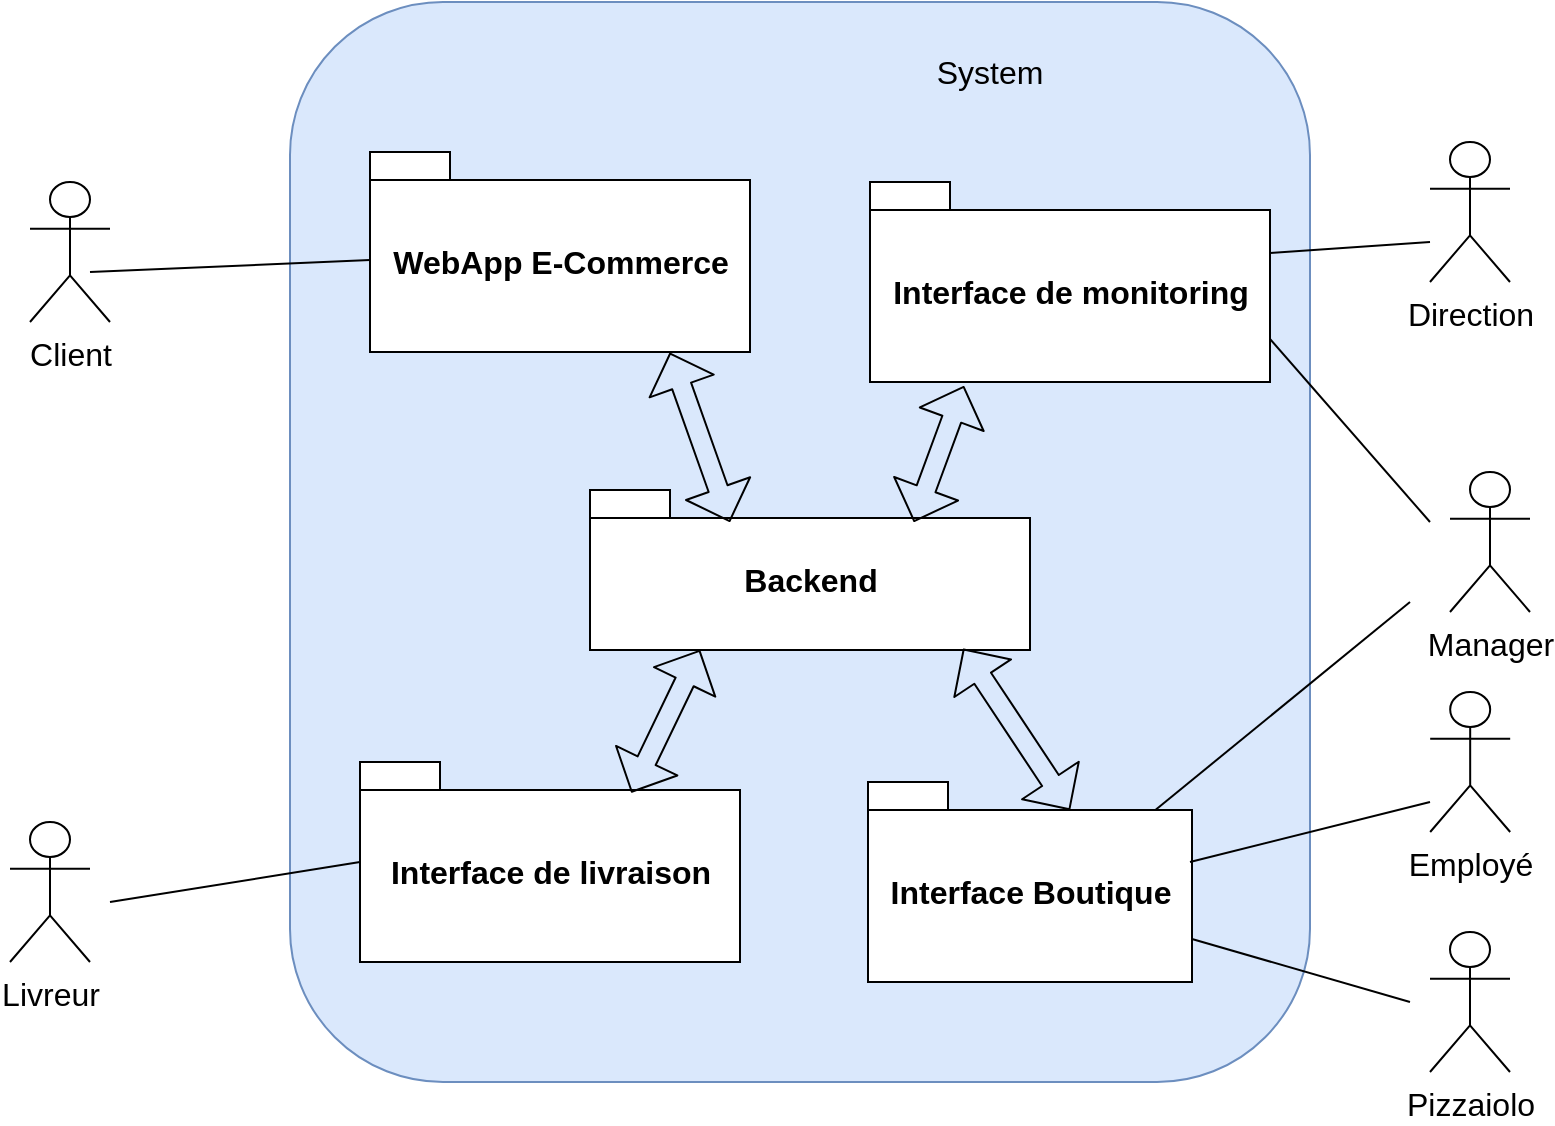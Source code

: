 <mxfile version="12.0.2" type="github" pages="5"><diagram id="RnfZivXaH4BhRtFcMvS2" name="Page-1"><mxGraphModel dx="1172" dy="598" grid="1" gridSize="10" guides="1" tooltips="1" connect="1" arrows="1" fold="1" page="1" pageScale="1" pageWidth="827" pageHeight="1169" math="0" shadow="0"><root><mxCell id="Arf75LdBkSCwyxHB5K4U-0"/><mxCell id="Arf75LdBkSCwyxHB5K4U-1" parent="Arf75LdBkSCwyxHB5K4U-0"/><mxCell id="hzfXn4pxwLlh3ByuDOcO-0" value="" style="rounded=1;whiteSpace=wrap;html=1;fontSize=14;align=center;fillColor=#dae8fc;strokeColor=#6c8ebf;direction=south;movable=0;resizable=0;rotatable=0;deletable=0;editable=0;connectable=0;fontStyle=0" parent="Arf75LdBkSCwyxHB5K4U-1" vertex="1"><mxGeometry x="170" y="260" width="510" height="540" as="geometry"/></mxCell><mxCell id="hzfXn4pxwLlh3ByuDOcO-1" value="WebApp E-Commerce" style="shape=folder;fontStyle=1;spacingTop=10;tabWidth=40;tabHeight=14;tabPosition=left;html=1;fontSize=16;align=center;" parent="Arf75LdBkSCwyxHB5K4U-1" vertex="1"><mxGeometry x="210" y="335" width="190" height="100" as="geometry"/></mxCell><mxCell id="N76Ln_JSzxriDpdFP_38-1" value="Interface Boutique" style="shape=folder;fontStyle=1;spacingTop=10;tabWidth=40;tabHeight=14;tabPosition=left;html=1;fontSize=16;align=center;" parent="Arf75LdBkSCwyxHB5K4U-1" vertex="1"><mxGeometry x="459" y="650" width="162" height="100" as="geometry"/></mxCell><mxCell id="N76Ln_JSzxriDpdFP_38-2" value="Client" style="shape=umlActor;verticalLabelPosition=bottom;labelBackgroundColor=#ffffff;verticalAlign=top;html=1;fontSize=16;align=center;" parent="Arf75LdBkSCwyxHB5K4U-1" vertex="1"><mxGeometry x="40" y="350" width="40" height="70" as="geometry"/></mxCell><mxCell id="N76Ln_JSzxriDpdFP_38-6" value="Pizzaiolo" style="shape=umlActor;verticalLabelPosition=bottom;labelBackgroundColor=#ffffff;verticalAlign=top;html=1;fontSize=16;align=center;" parent="Arf75LdBkSCwyxHB5K4U-1" vertex="1"><mxGeometry x="740" y="725" width="40" height="70" as="geometry"/></mxCell><mxCell id="N76Ln_JSzxriDpdFP_38-9" value="Manager" style="shape=umlActor;verticalLabelPosition=bottom;labelBackgroundColor=#ffffff;verticalAlign=top;html=1;fontSize=16;align=center;" parent="Arf75LdBkSCwyxHB5K4U-1" vertex="1"><mxGeometry x="750" y="495" width="40" height="70" as="geometry"/></mxCell><mxCell id="_3I_sJbPEHM6R3zzGNif-1" value="Employé" style="shape=umlActor;verticalLabelPosition=bottom;labelBackgroundColor=#ffffff;verticalAlign=top;html=1;fontSize=16;align=center;" parent="Arf75LdBkSCwyxHB5K4U-1" vertex="1"><mxGeometry x="740.088" y="605" width="40" height="70" as="geometry"/></mxCell><mxCell id="_3I_sJbPEHM6R3zzGNif-4" value="" style="endArrow=none;html=1;fontSize=16;exitX=0.887;exitY=0.14;exitDx=0;exitDy=0;exitPerimeter=0;" parent="Arf75LdBkSCwyxHB5K4U-1" source="N76Ln_JSzxriDpdFP_38-1" edge="1"><mxGeometry width="50" height="50" relative="1" as="geometry"><mxPoint x="590" y="630" as="sourcePoint"/><mxPoint x="730" y="560" as="targetPoint"/></mxGeometry></mxCell><mxCell id="_3I_sJbPEHM6R3zzGNif-6" value="" style="endArrow=none;html=1;fontSize=16;" parent="Arf75LdBkSCwyxHB5K4U-1" edge="1"><mxGeometry width="50" height="50" relative="1" as="geometry"><mxPoint x="80" y="710" as="sourcePoint"/><mxPoint x="205" y="690" as="targetPoint"/></mxGeometry></mxCell><mxCell id="_3I_sJbPEHM6R3zzGNif-7" value="" style="endArrow=none;html=1;fontSize=16;" parent="Arf75LdBkSCwyxHB5K4U-1" target="hzfXn4pxwLlh3ByuDOcO-1" edge="1"><mxGeometry width="50" height="50" relative="1" as="geometry"><mxPoint x="70" y="395" as="sourcePoint"/><mxPoint x="230" y="415" as="targetPoint"/></mxGeometry></mxCell><mxCell id="_3I_sJbPEHM6R3zzGNif-8" value="System" style="text;html=1;strokeColor=none;fillColor=none;align=center;verticalAlign=middle;whiteSpace=wrap;rounded=0;fontSize=16;" parent="Arf75LdBkSCwyxHB5K4U-1" vertex="1"><mxGeometry x="500" y="284.706" width="40" height="20" as="geometry"/></mxCell><mxCell id="xKOTKGOpiuRnV1Tdx6P--0" value="Backend" style="shape=folder;fontStyle=1;spacingTop=10;tabWidth=40;tabHeight=14;tabPosition=left;html=1;fontSize=16;align=center;" parent="Arf75LdBkSCwyxHB5K4U-1" vertex="1"><mxGeometry x="320" y="504" width="220" height="80" as="geometry"/></mxCell><mxCell id="xKOTKGOpiuRnV1Tdx6P--1" value="Interface de livraison" style="shape=folder;fontStyle=1;spacingTop=10;tabWidth=40;tabHeight=14;tabPosition=left;html=1;fontSize=16;align=center;" parent="Arf75LdBkSCwyxHB5K4U-1" vertex="1"><mxGeometry x="205" y="640" width="190" height="100" as="geometry"/></mxCell><mxCell id="xKOTKGOpiuRnV1Tdx6P--2" value="Interface de monitoring" style="shape=folder;fontStyle=1;spacingTop=10;tabWidth=40;tabHeight=14;tabPosition=left;html=1;fontSize=16;align=center;" parent="Arf75LdBkSCwyxHB5K4U-1" vertex="1"><mxGeometry x="460" y="350" width="200" height="100" as="geometry"/></mxCell><mxCell id="xKOTKGOpiuRnV1Tdx6P--3" value="Livreur" style="shape=umlActor;verticalLabelPosition=bottom;labelBackgroundColor=#ffffff;verticalAlign=top;html=1;fontSize=16;align=center;" parent="Arf75LdBkSCwyxHB5K4U-1" vertex="1"><mxGeometry x="30" y="670" width="40" height="70" as="geometry"/></mxCell><mxCell id="xKOTKGOpiuRnV1Tdx6P--4" value="" style="endArrow=none;html=1;" parent="Arf75LdBkSCwyxHB5K4U-1" edge="1"><mxGeometry width="50" height="50" relative="1" as="geometry"><mxPoint x="620" y="690" as="sourcePoint"/><mxPoint x="740" y="660" as="targetPoint"/></mxGeometry></mxCell><mxCell id="xKOTKGOpiuRnV1Tdx6P--5" value="" style="endArrow=none;html=1;exitX=0;exitY=0;exitDx=162;exitDy=78.5;exitPerimeter=0;" parent="Arf75LdBkSCwyxHB5K4U-1" source="N76Ln_JSzxriDpdFP_38-1" edge="1"><mxGeometry width="50" height="50" relative="1" as="geometry"><mxPoint x="670" y="790" as="sourcePoint"/><mxPoint x="730" y="760" as="targetPoint"/></mxGeometry></mxCell><mxCell id="xKOTKGOpiuRnV1Tdx6P--6" value="" style="endArrow=none;html=1;exitX=0;exitY=0;exitDx=200;exitDy=78.5;exitPerimeter=0;" parent="Arf75LdBkSCwyxHB5K4U-1" source="xKOTKGOpiuRnV1Tdx6P--2" edge="1"><mxGeometry width="50" height="50" relative="1" as="geometry"><mxPoint x="670" y="450" as="sourcePoint"/><mxPoint x="740" y="520" as="targetPoint"/></mxGeometry></mxCell><mxCell id="xKOTKGOpiuRnV1Tdx6P--7" value="Direction" style="shape=umlActor;verticalLabelPosition=bottom;labelBackgroundColor=#ffffff;verticalAlign=top;html=1;fontSize=16;align=center;" parent="Arf75LdBkSCwyxHB5K4U-1" vertex="1"><mxGeometry x="740" y="330" width="40" height="70" as="geometry"/></mxCell><mxCell id="xKOTKGOpiuRnV1Tdx6P--8" value="" style="endArrow=none;html=1;exitX=0;exitY=0;exitDx=200;exitDy=35.5;exitPerimeter=0;" parent="Arf75LdBkSCwyxHB5K4U-1" source="xKOTKGOpiuRnV1Tdx6P--2" edge="1"><mxGeometry width="50" height="50" relative="1" as="geometry"><mxPoint x="650" y="355" as="sourcePoint"/><mxPoint x="740" y="380" as="targetPoint"/><Array as="points"/></mxGeometry></mxCell><mxCell id="xKOTKGOpiuRnV1Tdx6P--11" value="" style="shape=flexArrow;endArrow=classic;startArrow=classic;html=1;endWidth=23;endSize=5.4;startWidth=23;startSize=5.4;exitX=0.714;exitY=0.153;exitDx=0;exitDy=0;exitPerimeter=0;entryX=0.25;entryY=1;entryDx=0;entryDy=0;entryPerimeter=0;" parent="Arf75LdBkSCwyxHB5K4U-1" source="xKOTKGOpiuRnV1Tdx6P--1" target="xKOTKGOpiuRnV1Tdx6P--0" edge="1"><mxGeometry width="50" height="50" relative="1" as="geometry"><mxPoint x="290" y="650" as="sourcePoint"/><mxPoint x="340" y="590" as="targetPoint"/></mxGeometry></mxCell><mxCell id="xKOTKGOpiuRnV1Tdx6P--13" value="" style="shape=flexArrow;endArrow=classic;startArrow=classic;html=1;endWidth=23;endSize=5.4;startWidth=23;startSize=5.4;entryX=0.789;entryY=1.003;entryDx=0;entryDy=0;entryPerimeter=0;exitX=0.318;exitY=0.2;exitDx=0;exitDy=0;exitPerimeter=0;" parent="Arf75LdBkSCwyxHB5K4U-1" source="xKOTKGOpiuRnV1Tdx6P--0" target="hzfXn4pxwLlh3ByuDOcO-1" edge="1"><mxGeometry width="50" height="50" relative="1" as="geometry"><mxPoint x="410" y="510" as="sourcePoint"/><mxPoint x="340" y="434.5" as="targetPoint"/></mxGeometry></mxCell><mxCell id="xKOTKGOpiuRnV1Tdx6P--14" value="" style="shape=flexArrow;endArrow=classic;startArrow=classic;html=1;endWidth=23;endSize=5.4;startWidth=23;startSize=5.4;exitX=0.736;exitY=0.2;exitDx=0;exitDy=0;exitPerimeter=0;" parent="Arf75LdBkSCwyxHB5K4U-1" source="xKOTKGOpiuRnV1Tdx6P--0" edge="1"><mxGeometry width="50" height="50" relative="1" as="geometry"><mxPoint x="470" y="517.5" as="sourcePoint"/><mxPoint x="507" y="452" as="targetPoint"/></mxGeometry></mxCell><mxCell id="xKOTKGOpiuRnV1Tdx6P--15" value="" style="shape=flexArrow;endArrow=classic;startArrow=classic;html=1;endWidth=23;endSize=5.4;startWidth=23;startSize=5.4;exitX=0;exitY=0;exitDx=101;exitDy=14;exitPerimeter=0;entryX=0.848;entryY=0.992;entryDx=0;entryDy=0;entryPerimeter=0;" parent="Arf75LdBkSCwyxHB5K4U-1" source="N76Ln_JSzxriDpdFP_38-1" target="xKOTKGOpiuRnV1Tdx6P--0" edge="1"><mxGeometry width="50" height="50" relative="1" as="geometry"><mxPoint x="530.16" y="655.3" as="sourcePoint"/><mxPoint x="510" y="590" as="targetPoint"/></mxGeometry></mxCell></root></mxGraphModel></diagram><diagram id="MNXzi04fr1sy_u2QWTiJ" name="Page-2"><mxGraphModel dx="996" dy="508" grid="1" gridSize="10" guides="1" tooltips="1" connect="1" arrows="1" fold="1" page="1" pageScale="1" pageWidth="1169" pageHeight="827" math="0" shadow="0"><root><mxCell id="0"/><mxCell id="1" parent="0"/><mxCell id="WP350R45o4TcloDQfKBS-45" value="" style="rounded=1;whiteSpace=wrap;html=1;fontSize=14;align=center;fillColor=#dae8fc;strokeColor=#6c8ebf;direction=south;movable=0;resizable=0;rotatable=0;deletable=0;editable=0;connectable=0;fontStyle=2" parent="1" vertex="1"><mxGeometry x="620" y="300" width="430" height="490" as="geometry"/></mxCell><mxCell id="WP350R45o4TcloDQfKBS-10" value="" style="rounded=1;whiteSpace=wrap;html=1;fontSize=14;align=center;fillColor=#dae8fc;strokeColor=#6c8ebf;direction=south;movable=1;resizable=1;rotatable=1;deletable=1;editable=1;connectable=1;fontStyle=0" parent="1" vertex="1"><mxGeometry x="90" y="290" width="440" height="495" as="geometry"/></mxCell><mxCell id="WP350R45o4TcloDQfKBS-31" value="" style="rounded=0;whiteSpace=wrap;html=1;fontSize=14;align=center;" parent="1" vertex="1"><mxGeometry x="185" y="265" width="230" height="30" as="geometry"/></mxCell><mxCell id="WP350R45o4TcloDQfKBS-8" value="" style="group" parent="1" vertex="1" connectable="0"><mxGeometry x="30" y="50" width="390" height="100" as="geometry"/></mxCell><mxCell id="WP350R45o4TcloDQfKBS-7" value="" style="rounded=1;whiteSpace=wrap;html=1;fontSize=14;align=center;" parent="WP350R45o4TcloDQfKBS-8" vertex="1"><mxGeometry width="380" height="100" as="geometry"/></mxCell><mxCell id="WP350R45o4TcloDQfKBS-1" value="&lt;p style=&quot;font-size: 14px;&quot;&gt;Applicatifs&lt;/p&gt;" style="text;html=1;resizable=0;points=[];autosize=1;align=center;verticalAlign=middle;spacingTop=-4;fontStyle=1;fontSize=14;" parent="WP350R45o4TcloDQfKBS-8" vertex="1"><mxGeometry x="20" width="70" height="40" as="geometry"/></mxCell><mxCell id="WP350R45o4TcloDQfKBS-3" value="Site de e-commerce (commande en ligne)" style="text;html=1;resizable=0;points=[];autosize=1;align=left;verticalAlign=top;spacingTop=-4;" parent="WP350R45o4TcloDQfKBS-8" vertex="1"><mxGeometry x="10" y="40" width="240" height="20" as="geometry"/></mxCell><mxCell id="WP350R45o4TcloDQfKBS-5" value="Application interne : Suivi commande; Gestion des stocks; Recettes,&amp;nbsp;&lt;br&gt;prise de commande par téléphone" style="text;html=1;resizable=0;points=[];autosize=1;align=left;verticalAlign=top;spacingTop=-4;" parent="WP350R45o4TcloDQfKBS-8" vertex="1"><mxGeometry x="10" y="60" width="380" height="30" as="geometry"/></mxCell><mxCell id="WP350R45o4TcloDQfKBS-12" value="&lt;b&gt;&lt;i&gt;Web App e-commerce&lt;/i&gt;&lt;/b&gt;" style="text;html=1;strokeColor=none;fillColor=none;align=center;verticalAlign=middle;whiteSpace=wrap;rounded=0;fontSize=16;" parent="1" vertex="1"><mxGeometry x="205" y="270" width="190" height="20" as="geometry"/></mxCell><mxCell id="WP350R45o4TcloDQfKBS-26" value="Client" style="shape=umlActor;verticalLabelPosition=bottom;labelBackgroundColor=#ffffff;verticalAlign=top;html=1;outlineConnect=0;fontSize=14;align=center;" parent="1" vertex="1"><mxGeometry x="25" y="300" width="50" height="80" as="geometry"/></mxCell><mxCell id="WP350R45o4TcloDQfKBS-27" value="commander une pizza" style="ellipse;whiteSpace=wrap;html=1;fontSize=14;align=center;" parent="1" vertex="1"><mxGeometry x="180" y="425" width="180" height="50" as="geometry"/></mxCell><mxCell id="WP350R45o4TcloDQfKBS-28" value="Lire la carte" style="ellipse;whiteSpace=wrap;html=1;fontSize=14;align=center;" parent="1" vertex="1"><mxGeometry x="300" y="305" width="180" height="35" as="geometry"/></mxCell><mxCell id="WP350R45o4TcloDQfKBS-29" value="Payer sa commande" style="ellipse;whiteSpace=wrap;html=1;fontSize=14;align=center;" parent="1" vertex="1"><mxGeometry x="135" y="670" width="180" height="50" as="geometry"/></mxCell><mxCell id="WP350R45o4TcloDQfKBS-30" value="s'identifier / s'inscire" style="ellipse;whiteSpace=wrap;html=1;fontSize=14;align=center;" parent="1" vertex="1"><mxGeometry x="255" y="360" width="160" height="40" as="geometry"/></mxCell><mxCell id="WP350R45o4TcloDQfKBS-32" value="Pizzaiolo" style="shape=umlActor;verticalLabelPosition=bottom;labelBackgroundColor=#ffffff;verticalAlign=top;html=1;outlineConnect=0;fontSize=14;align=center;" parent="1" vertex="1"><mxGeometry x="540" y="300" width="50" height="80" as="geometry"/></mxCell><mxCell id="WP350R45o4TcloDQfKBS-37" value="Lire les commandes" style="ellipse;whiteSpace=wrap;html=1;fontSize=16;align=center;" parent="1" vertex="1"><mxGeometry x="300" y="495" width="170" height="40" as="geometry"/></mxCell><mxCell id="WP350R45o4TcloDQfKBS-38" value="" style="endArrow=classic;html=1;fontSize=16;entryX=0.714;entryY=0.025;entryDx=0;entryDy=0;entryPerimeter=0;" parent="1" target="WP350R45o4TcloDQfKBS-37" edge="1"><mxGeometry width="50" height="50" relative="1" as="geometry"><mxPoint x="550" y="400" as="sourcePoint"/><mxPoint x="630" y="448" as="targetPoint"/><Array as="points"/></mxGeometry></mxCell><mxCell id="WP350R45o4TcloDQfKBS-39" value="" style="endArrow=classic;html=1;fontSize=16;" parent="1" edge="1"><mxGeometry width="50" height="50" relative="1" as="geometry"><mxPoint x="80" y="350" as="sourcePoint"/><mxPoint x="300" y="320" as="targetPoint"/><Array as="points"/></mxGeometry></mxCell><mxCell id="WP350R45o4TcloDQfKBS-40" value="" style="endArrow=classic;html=1;fontSize=16;entryX=0;entryY=0.5;entryDx=0;entryDy=0;" parent="1" target="WP350R45o4TcloDQfKBS-30" edge="1"><mxGeometry width="50" height="50" relative="1" as="geometry"><mxPoint x="80" y="360" as="sourcePoint"/><mxPoint x="260" y="360" as="targetPoint"/><Array as="points"/></mxGeometry></mxCell><mxCell id="WP350R45o4TcloDQfKBS-41" value="" style="endArrow=classic;html=1;fontSize=16;entryX=0.098;entryY=0.144;entryDx=0;entryDy=0;entryPerimeter=0;" parent="1" target="WP350R45o4TcloDQfKBS-27" edge="1"><mxGeometry width="50" height="50" relative="1" as="geometry"><mxPoint x="90" y="370" as="sourcePoint"/><mxPoint x="240" y="450" as="targetPoint"/><Array as="points"/></mxGeometry></mxCell><mxCell id="WP350R45o4TcloDQfKBS-42" value="" style="endArrow=classic;html=1;fontSize=16;" parent="1" target="WP350R45o4TcloDQfKBS-29" edge="1"><mxGeometry width="50" height="50" relative="1" as="geometry"><mxPoint x="70" y="390" as="sourcePoint"/><mxPoint x="230" y="560" as="targetPoint"/><Array as="points"/></mxGeometry></mxCell><mxCell id="WP350R45o4TcloDQfKBS-43" value="Modifier/Annuler commande" style="ellipse;whiteSpace=wrap;html=1;fontSize=14;align=center;" parent="1" vertex="1"><mxGeometry x="180" y="550" width="200" height="45" as="geometry"/></mxCell><mxCell id="WP350R45o4TcloDQfKBS-44" value="" style="endArrow=classic;html=1;fontSize=16;" parent="1" target="WP350R45o4TcloDQfKBS-43" edge="1"><mxGeometry width="50" height="50" relative="1" as="geometry"><mxPoint x="80" y="380" as="sourcePoint"/><mxPoint x="239.978" y="670.243" as="targetPoint"/><Array as="points"/></mxGeometry></mxCell><mxCell id="WP350R45o4TcloDQfKBS-48" value="" style="rounded=0;whiteSpace=wrap;html=1;fontSize=14;align=center;" parent="1" vertex="1"><mxGeometry x="715" y="270" width="230" height="30" as="geometry"/></mxCell><mxCell id="WP350R45o4TcloDQfKBS-49" value="&lt;b&gt;&lt;i&gt;Interface Boutique&lt;/i&gt;&lt;/b&gt;" style="text;html=1;strokeColor=none;fillColor=none;align=center;verticalAlign=middle;whiteSpace=wrap;rounded=0;fontSize=16;" parent="1" vertex="1"><mxGeometry x="731.238" y="275" width="190" height="20" as="geometry"/></mxCell><mxCell id="WP350R45o4TcloDQfKBS-50" value="Manager" style="shape=umlActor;verticalLabelPosition=bottom;labelBackgroundColor=#ffffff;verticalAlign=top;html=1;outlineConnect=0;fontSize=16;align=center;" parent="1" vertex="1"><mxGeometry x="550" y="476" width="50" height="83" as="geometry"/></mxCell><mxCell id="WP350R45o4TcloDQfKBS-53" value="Lire les Recettes" style="ellipse;whiteSpace=wrap;html=1;fontSize=14;align=center;" parent="1" vertex="1"><mxGeometry x="700" y="316" width="180" height="38" as="geometry"/></mxCell><mxCell id="WP350R45o4TcloDQfKBS-54" value="Consulter les stocks" style="ellipse;whiteSpace=wrap;html=1;fontSize=16;align=center;" parent="1" vertex="1"><mxGeometry x="660" y="740" width="180" height="35" as="geometry"/></mxCell><mxCell id="WP350R45o4TcloDQfKBS-55" value="" style="endArrow=classic;html=1;fontSize=16;" parent="1" edge="1"><mxGeometry width="50" height="50" relative="1" as="geometry"><mxPoint x="590" y="359" as="sourcePoint"/><mxPoint x="710" y="345" as="targetPoint"/><Array as="points"/></mxGeometry></mxCell><mxCell id="WP350R45o4TcloDQfKBS-56" value="&lt;font style=&quot;font-size: 14px&quot;&gt;Mettre à jour statut commande&lt;/font&gt;" style="ellipse;whiteSpace=wrap;html=1;fontSize=16;align=center;" parent="1" vertex="1"><mxGeometry x="706" y="400" width="220" height="40" as="geometry"/></mxCell><mxCell id="WP350R45o4TcloDQfKBS-57" value="" style="endArrow=classic;html=1;fontSize=16;" parent="1" edge="1"><mxGeometry width="50" height="50" relative="1" as="geometry"><mxPoint x="600" y="380" as="sourcePoint"/><mxPoint x="720" y="430" as="targetPoint"/></mxGeometry></mxCell><mxCell id="WP350R45o4TcloDQfKBS-59" value="" style="endArrow=classic;html=1;fontSize=16;" parent="1" target="WP350R45o4TcloDQfKBS-54" edge="1"><mxGeometry width="50" height="50" relative="1" as="geometry"><mxPoint x="590" y="590" as="sourcePoint"/><mxPoint x="740" y="600" as="targetPoint"/></mxGeometry></mxCell><mxCell id="WP350R45o4TcloDQfKBS-60" value="Consulter l'historique des commandes" style="ellipse;whiteSpace=wrap;html=1;fontSize=16;align=center;" parent="1" vertex="1"><mxGeometry x="706" y="542.5" width="240" height="60" as="geometry"/></mxCell><mxCell id="WP350R45o4TcloDQfKBS-61" value="Employé" style="shape=umlActor;verticalLabelPosition=bottom;labelBackgroundColor=#ffffff;verticalAlign=top;html=1;outlineConnect=0;fontSize=16;align=center;" parent="1" vertex="1"><mxGeometry x="1080" y="611" width="40" height="66" as="geometry"/></mxCell><mxCell id="WP350R45o4TcloDQfKBS-64" value="" style="endArrow=classic;html=1;fontSize=16;" parent="1" edge="1"><mxGeometry width="50" height="50" relative="1" as="geometry"><mxPoint x="600" y="490" as="sourcePoint"/><mxPoint x="710" y="560" as="targetPoint"/></mxGeometry></mxCell><mxCell id="WP350R45o4TcloDQfKBS-65" value="Enregistrer commande locale" style="ellipse;whiteSpace=wrap;html=1;fontSize=16;align=center;" parent="1" vertex="1"><mxGeometry x="822" y="453" width="208" height="67" as="geometry"/></mxCell><mxCell id="WP350R45o4TcloDQfKBS-67" value="" style="endArrow=classic;html=1;fontSize=16;entryX=1;entryY=1;entryDx=0;entryDy=0;" parent="1" target="WP350R45o4TcloDQfKBS-65" edge="1"><mxGeometry width="50" height="50" relative="1" as="geometry"><mxPoint x="1070" y="640" as="sourcePoint"/><mxPoint x="1030" y="560" as="targetPoint"/></mxGeometry></mxCell><mxCell id="IswcSaj1MvI52YdDS3wO-2" value="Ajout/Suppression de pizzas au menu" style="ellipse;whiteSpace=wrap;html=1;fontSize=16;align=center;" parent="1" vertex="1"><mxGeometry x="726" y="637.5" width="228" height="67" as="geometry"/></mxCell><mxCell id="8kkCwrRcvmq9vK6ddV55-1" value="" style="endArrow=classic;html=1;fontSize=16;entryX=0.032;entryY=0.233;entryDx=0;entryDy=0;entryPerimeter=0;" parent="1" target="IswcSaj1MvI52YdDS3wO-2" edge="1"><mxGeometry width="50" height="50" relative="1" as="geometry"><mxPoint x="600" y="530" as="sourcePoint"/><mxPoint x="720" y="570" as="targetPoint"/></mxGeometry></mxCell><mxCell id="viRjNy0WODVmukTZg38G-1" value="" style="rounded=1;whiteSpace=wrap;html=1;fontSize=14;align=center;fillColor=#dae8fc;strokeColor=#6c8ebf;direction=south;movable=0;resizable=0;rotatable=0;deletable=0;editable=0;connectable=0;fontStyle=0" parent="1" vertex="1"><mxGeometry x="432.5" y="50" width="285" height="220" as="geometry"/></mxCell><mxCell id="viRjNy0WODVmukTZg38G-3" value="" style="rounded=0;whiteSpace=wrap;html=1;fontSize=14;align=center;" parent="1" vertex="1"><mxGeometry x="460" y="20" width="230" height="30" as="geometry"/></mxCell><mxCell id="viRjNy0WODVmukTZg38G-4" value="&lt;b&gt;&lt;i&gt;Interface Livraison&lt;/i&gt;&lt;/b&gt;" style="text;html=1;strokeColor=none;fillColor=none;align=center;verticalAlign=middle;whiteSpace=wrap;rounded=0;fontSize=16;" parent="1" vertex="1"><mxGeometry x="472.738" y="25" width="190" height="20" as="geometry"/></mxCell><mxCell id="viRjNy0WODVmukTZg38G-5" value="Livreur" style="shape=umlActor;verticalLabelPosition=bottom;labelBackgroundColor=#ffffff;verticalAlign=top;html=1;outlineConnect=0;fontSize=16;align=center;" parent="1" vertex="1"><mxGeometry x="1100" y="140" width="40" height="66" as="geometry"/></mxCell><mxCell id="viRjNy0WODVmukTZg38G-12" value="" style="endArrow=none;html=1;" parent="1" edge="1"><mxGeometry width="50" height="50" relative="1" as="geometry"><mxPoint x="910" y="400" as="sourcePoint"/><mxPoint x="1080" y="200" as="targetPoint"/></mxGeometry></mxCell><mxCell id="viRjNy0WODVmukTZg38G-13" value="&lt;font style=&quot;font-size: 14px&quot;&gt;Livrer une commande&lt;/font&gt;" style="ellipse;whiteSpace=wrap;html=1;" parent="1" vertex="1"><mxGeometry x="475" y="80" width="165" height="50" as="geometry"/></mxCell><mxCell id="viRjNy0WODVmukTZg38G-14" value="" style="endArrow=none;html=1;" parent="1" edge="1"><mxGeometry width="50" height="50" relative="1" as="geometry"><mxPoint x="660" y="110" as="sourcePoint"/><mxPoint x="1080" y="180" as="targetPoint"/></mxGeometry></mxCell></root></mxGraphModel></diagram><diagram id="OjRM8z9cJ1ZAFw9N_QNG" name="detail Webapp"><mxGraphModel dx="1660" dy="847" grid="1" gridSize="10" guides="1" tooltips="1" connect="1" arrows="1" fold="1" page="1" pageScale="1" pageWidth="827" pageHeight="1169" math="0" shadow="0"><root><mxCell id="lMogSQis_lPnUItZ0-x9-0"/><mxCell id="lMogSQis_lPnUItZ0-x9-1" parent="lMogSQis_lPnUItZ0-x9-0"/><mxCell id="QHZi4LVmBb6nzwBVAOWB-7" value="" style="rounded=1;whiteSpace=wrap;html=1;fontSize=14;align=center;fillColor=#dae8fc;strokeColor=#6c8ebf;direction=south;movable=0;resizable=0;rotatable=0;deletable=0;editable=0;connectable=0;fontStyle=2" parent="lMogSQis_lPnUItZ0-x9-1" vertex="1"><mxGeometry x="220" y="12.5" width="520" height="760" as="geometry"/></mxCell><mxCell id="QHZi4LVmBb6nzwBVAOWB-0" value="Payer sa commande" style="ellipse;whiteSpace=wrap;html=1;fontSize=14;align=center;" parent="lMogSQis_lPnUItZ0-x9-1" vertex="1"><mxGeometry x="369.833" y="90" width="180" height="50" as="geometry"/></mxCell><mxCell id="QHZi4LVmBb6nzwBVAOWB-1" value="Modifier Commande" style="ellipse;whiteSpace=wrap;html=1;fontSize=14;align=center;" parent="lMogSQis_lPnUItZ0-x9-1" vertex="1"><mxGeometry x="295" y="550" width="180" height="40" as="geometry"/></mxCell><mxCell id="QHZi4LVmBb6nzwBVAOWB-2" value="Constitituer un panier" style="ellipse;whiteSpace=wrap;html=1;fontSize=16;align=center;" parent="lMogSQis_lPnUItZ0-x9-1" vertex="1"><mxGeometry x="550" y="205" width="170" height="40" as="geometry"/></mxCell><mxCell id="QHZi4LVmBb6nzwBVAOWB-3" value="Enregistrer Commande" style="ellipse;whiteSpace=wrap;html=1;fontSize=14;align=center;" parent="lMogSQis_lPnUItZ0-x9-1" vertex="1"><mxGeometry x="260" y="195" width="180" height="50" as="geometry"/></mxCell><mxCell id="QHZi4LVmBb6nzwBVAOWB-4" value="S'authentifier" style="ellipse;whiteSpace=wrap;html=1;fontSize=14;align=center;" parent="lMogSQis_lPnUItZ0-x9-1" vertex="1"><mxGeometry x="310" y="417.5" width="160" height="40" as="geometry"/></mxCell><mxCell id="QHZi4LVmBb6nzwBVAOWB-5" value="Lire la carte" style="ellipse;whiteSpace=wrap;html=1;fontSize=14;align=center;" parent="lMogSQis_lPnUItZ0-x9-1" vertex="1"><mxGeometry x="310" y="330" width="180" height="35" as="geometry"/></mxCell><mxCell id="QHZi4LVmBb6nzwBVAOWB-6" value="&lt;b&gt;&lt;i&gt;Interface Client&lt;/i&gt;&lt;/b&gt;" style="text;html=1;strokeColor=none;fillColor=none;align=center;verticalAlign=middle;whiteSpace=wrap;rounded=0;fontSize=16;" parent="lMogSQis_lPnUItZ0-x9-1" vertex="1"><mxGeometry x="405" y="30" width="190" height="20" as="geometry"/></mxCell><mxCell id="2Q_Dox02deGlabNsgdzl-0" value="Client" style="shape=umlActor;verticalLabelPosition=bottom;labelBackgroundColor=#ffffff;verticalAlign=top;html=1;outlineConnect=0;fontSize=14;align=center;" parent="lMogSQis_lPnUItZ0-x9-1" vertex="1"><mxGeometry x="40" y="370" width="90" height="120" as="geometry"/></mxCell><mxCell id="2Q_Dox02deGlabNsgdzl-1" value="S'inscrire" style="ellipse;whiteSpace=wrap;html=1;fontSize=14;align=center;" parent="lMogSQis_lPnUItZ0-x9-1" vertex="1"><mxGeometry x="520" y="470" width="160" height="40" as="geometry"/></mxCell><mxCell id="2Q_Dox02deGlabNsgdzl-2" value="Supprimer commande" style="ellipse;whiteSpace=wrap;html=1;fontSize=14;align=center;" parent="lMogSQis_lPnUItZ0-x9-1" vertex="1"><mxGeometry x="350" y="645" width="180" height="40" as="geometry"/></mxCell><mxCell id="2Q_Dox02deGlabNsgdzl-3" value="" style="endArrow=none;html=1;fontSize=16;fontColor=#35FF0D;" parent="lMogSQis_lPnUItZ0-x9-1" edge="1"><mxGeometry width="50" height="50" relative="1" as="geometry"><mxPoint x="130" y="410" as="sourcePoint"/><mxPoint x="310" y="360" as="targetPoint"/></mxGeometry></mxCell><mxCell id="2Q_Dox02deGlabNsgdzl-6" value="" style="endArrow=none;html=1;fontSize=16;fontColor=#35FF0D;" parent="lMogSQis_lPnUItZ0-x9-1" edge="1"><mxGeometry width="50" height="50" relative="1" as="geometry"><mxPoint x="140" y="450" as="sourcePoint"/><mxPoint x="300" y="440" as="targetPoint"/></mxGeometry></mxCell><mxCell id="2Q_Dox02deGlabNsgdzl-8" value="" style="endArrow=none;html=1;fontSize=16;fontColor=#35FF0D;" parent="lMogSQis_lPnUItZ0-x9-1" edge="1"><mxGeometry width="50" height="50" relative="1" as="geometry"><mxPoint x="150" y="470" as="sourcePoint"/><mxPoint x="510" y="490" as="targetPoint"/></mxGeometry></mxCell><mxCell id="2Q_Dox02deGlabNsgdzl-9" value="&lt;font color=&quot;#000000&quot; style=&quot;font-size: 14px&quot;&gt;&amp;lt;&amp;lt;Include&amp;gt;&amp;gt;&lt;/font&gt;" style="endArrow=open;endSize=12;dashed=1;html=1;fontSize=14;fontColor=#35FF0D;" parent="lMogSQis_lPnUItZ0-x9-1" edge="1"><mxGeometry x="-0.082" y="4" width="160" relative="1" as="geometry"><mxPoint x="425" y="640" as="sourcePoint"/><mxPoint x="365" y="590" as="targetPoint"/><mxPoint as="offset"/></mxGeometry></mxCell><mxCell id="2Q_Dox02deGlabNsgdzl-13" value="&lt;font color=&quot;#000000&quot; style=&quot;font-size: 14px&quot;&gt;&amp;lt;&amp;lt;Extends&amp;gt;&amp;gt;&lt;/font&gt;" style="endArrow=open;endSize=12;dashed=1;html=1;fontSize=14;fontColor=#35FF0D;entryX=1;entryY=0.5;entryDx=0;entryDy=0;" parent="lMogSQis_lPnUItZ0-x9-1" source="2Q_Dox02deGlabNsgdzl-1" target="QHZi4LVmBb6nzwBVAOWB-4" edge="1"><mxGeometry x="-0.474" y="-15" width="160" relative="1" as="geometry"><mxPoint x="560" y="400" as="sourcePoint"/><mxPoint x="470" y="457.5" as="targetPoint"/><Array as="points"/><mxPoint as="offset"/></mxGeometry></mxCell><mxCell id="2Q_Dox02deGlabNsgdzl-16" value="&lt;font color=&quot;#000000&quot; style=&quot;font-size: 14px&quot;&gt;&amp;lt;&amp;lt;Include&amp;gt;&amp;gt;&lt;/font&gt;" style="endArrow=open;endSize=12;dashed=1;html=1;fontSize=14;fontColor=#35FF0D;entryX=0.5;entryY=0;entryDx=0;entryDy=0;" parent="lMogSQis_lPnUItZ0-x9-1" target="QHZi4LVmBb6nzwBVAOWB-5" edge="1"><mxGeometry x="-0.036" width="160" relative="1" as="geometry"><mxPoint x="380" y="250" as="sourcePoint"/><mxPoint x="530" y="280" as="targetPoint"/><mxPoint as="offset"/></mxGeometry></mxCell><mxCell id="2Q_Dox02deGlabNsgdzl-17" value="Indiquer quantité souhaitée" style="ellipse;whiteSpace=wrap;html=1;fontSize=14;align=center;" parent="lMogSQis_lPnUItZ0-x9-1" vertex="1"><mxGeometry x="480" y="280" width="200" height="35" as="geometry"/></mxCell><mxCell id="2Q_Dox02deGlabNsgdzl-18" value="&lt;font color=&quot;#000000&quot; style=&quot;font-size: 14px&quot;&gt;&amp;lt;&amp;lt;Include&amp;gt;&amp;gt;&lt;/font&gt;" style="endArrow=open;endSize=12;dashed=1;html=1;fontSize=14;fontColor=#35FF0D;entryX=0.103;entryY=0.067;entryDx=0;entryDy=0;entryPerimeter=0;" parent="lMogSQis_lPnUItZ0-x9-1" target="2Q_Dox02deGlabNsgdzl-17" edge="1"><mxGeometry x="-0.203" y="-7" width="160" relative="1" as="geometry"><mxPoint x="440" y="230" as="sourcePoint"/><mxPoint x="480" y="291" as="targetPoint"/><mxPoint x="-1" as="offset"/></mxGeometry></mxCell><mxCell id="LlmXYH5qIcbogxWA6GS5-0" value="&lt;font color=&quot;#000000&quot; style=&quot;font-size: 14px&quot;&gt;&amp;lt;&amp;lt;Include&amp;gt;&amp;gt;&lt;/font&gt;" style="endArrow=open;endSize=12;dashed=1;html=1;fontSize=14;fontColor=#35FF0D;exitX=1;exitY=0.5;exitDx=0;exitDy=0;entryX=0;entryY=0.5;entryDx=0;entryDy=0;" parent="lMogSQis_lPnUItZ0-x9-1" source="QHZi4LVmBb6nzwBVAOWB-3" target="QHZi4LVmBb6nzwBVAOWB-2" edge="1"><mxGeometry x="0.08" y="13" width="160" relative="1" as="geometry"><mxPoint x="480" y="229" as="sourcePoint"/><mxPoint x="520" y="290" as="targetPoint"/><mxPoint as="offset"/></mxGeometry></mxCell><mxCell id="LlmXYH5qIcbogxWA6GS5-3" value="&lt;font color=&quot;#000000&quot; style=&quot;font-size: 14px&quot;&gt;&amp;lt;&amp;lt;Include&amp;gt;&amp;gt;&lt;/font&gt;" style="endArrow=open;endSize=12;dashed=1;html=1;fontSize=14;fontColor=#35FF0D;entryX=0.226;entryY=0.966;entryDx=0;entryDy=0;entryPerimeter=0;" parent="lMogSQis_lPnUItZ0-x9-1" target="QHZi4LVmBb6nzwBVAOWB-0" edge="1"><mxGeometry x="-0.036" width="160" relative="1" as="geometry"><mxPoint x="360" y="190" as="sourcePoint"/><mxPoint x="400" y="150" as="targetPoint"/><mxPoint as="offset"/></mxGeometry></mxCell><mxCell id="LlmXYH5qIcbogxWA6GS5-4" value="" style="endArrow=none;html=1;fontSize=16;fontColor=#35FF0D;entryX=0.03;entryY=0.787;entryDx=0;entryDy=0;entryPerimeter=0;" parent="lMogSQis_lPnUItZ0-x9-1" edge="1"><mxGeometry width="50" height="50" relative="1" as="geometry"><mxPoint x="130" y="360" as="sourcePoint"/><mxPoint x="275.4" y="244.35" as="targetPoint"/></mxGeometry></mxCell><mxCell id="LlmXYH5qIcbogxWA6GS5-5" value="" style="endArrow=none;html=1;fontSize=16;fontColor=#35FF0D;" parent="lMogSQis_lPnUItZ0-x9-1" edge="1"><mxGeometry width="50" height="50" relative="1" as="geometry"><mxPoint x="160" y="500" as="sourcePoint"/><mxPoint x="300" y="550" as="targetPoint"/></mxGeometry></mxCell><mxCell id="LlmXYH5qIcbogxWA6GS5-8" value="" style="endArrow=none;html=1;fontSize=16;fontColor=#35FF0D;" parent="lMogSQis_lPnUItZ0-x9-1" edge="1"><mxGeometry width="50" height="50" relative="1" as="geometry"><mxPoint x="130" y="520" as="sourcePoint"/><mxPoint x="350" y="650" as="targetPoint"/></mxGeometry></mxCell></root></mxGraphModel></diagram><diagram id="13iML4ecjf_PSglqfJxp" name="Page-4"><mxGraphModel dx="996" dy="508" grid="1" gridSize="10" guides="1" tooltips="1" connect="1" arrows="1" fold="1" page="1" pageScale="1" pageWidth="1169" pageHeight="827" math="0" shadow="0"><root><mxCell id="vhGQFB2FIMmv0ZNB7dhV-0"/><mxCell id="vhGQFB2FIMmv0ZNB7dhV-1" parent="vhGQFB2FIMmv0ZNB7dhV-0"/><mxCell id="Nz-MjGE0nzK7YT5tCalB-0" value="" style="rounded=1;whiteSpace=wrap;html=1;fontSize=14;align=center;fillColor=#dae8fc;strokeColor=#6c8ebf;direction=south;movable=1;resizable=1;rotatable=1;deletable=1;editable=1;connectable=1;fontStyle=2" parent="vhGQFB2FIMmv0ZNB7dhV-1" vertex="1"><mxGeometry x="359.5" y="100" width="450" height="690" as="geometry"/></mxCell><mxCell id="Cs3rjP6lUCYFEQ3PZd2--1" value="&lt;font style=&quot;font-size: 13px&quot;&gt;Passer une commande&lt;/font&gt;" style="ellipse;whiteSpace=wrap;html=1;" parent="vhGQFB2FIMmv0ZNB7dhV-1" vertex="1"><mxGeometry x="440" y="180" width="150" height="50" as="geometry"/></mxCell><mxCell id="Cs3rjP6lUCYFEQ3PZd2--2" value="&lt;span style=&quot;font-size: 13px&quot;&gt;Effectuer une commande&lt;/span&gt;" style="ellipse;whiteSpace=wrap;html=1;" parent="vhGQFB2FIMmv0ZNB7dhV-1" vertex="1"><mxGeometry x="510" y="300" width="140" height="50" as="geometry"/></mxCell><mxCell id="Cs3rjP6lUCYFEQ3PZd2--3" value="Client" style="shape=umlActor;verticalLabelPosition=bottom;labelBackgroundColor=#ffffff;verticalAlign=top;html=1;outlineConnect=0;" parent="vhGQFB2FIMmv0ZNB7dhV-1" vertex="1"><mxGeometry x="230" y="205" width="30" height="60" as="geometry"/></mxCell><mxCell id="Cs3rjP6lUCYFEQ3PZd2--6" value="Pizzaiolo" style="shape=umlActor;verticalLabelPosition=bottom;labelBackgroundColor=#ffffff;verticalAlign=top;html=1;outlineConnect=0;" parent="vhGQFB2FIMmv0ZNB7dhV-1" vertex="1"><mxGeometry x="245" y="310" width="30" height="60" as="geometry"/></mxCell><mxCell id="Cs3rjP6lUCYFEQ3PZd2--9" value="Employé" style="shape=umlActor;verticalLabelPosition=bottom;labelBackgroundColor=#ffffff;verticalAlign=top;html=1;outlineConnect=0;" parent="vhGQFB2FIMmv0ZNB7dhV-1" vertex="1"><mxGeometry x="900" y="210" width="30" height="60" as="geometry"/></mxCell><mxCell id="Cs3rjP6lUCYFEQ3PZd2--10" value="Livreur" style="shape=umlActor;verticalLabelPosition=bottom;labelBackgroundColor=#ffffff;verticalAlign=top;html=1;outlineConnect=0;" parent="vhGQFB2FIMmv0ZNB7dhV-1" vertex="1"><mxGeometry x="900" y="325" width="30" height="60" as="geometry"/></mxCell><mxCell id="Cs3rjP6lUCYFEQ3PZd2--13" value="Manager" style="shape=umlActor;verticalLabelPosition=bottom;labelBackgroundColor=#ffffff;verticalAlign=top;html=1;outlineConnect=0;" parent="vhGQFB2FIMmv0ZNB7dhV-1" vertex="1"><mxGeometry x="885" y="440" width="30" height="60" as="geometry"/></mxCell><mxCell id="Cs3rjP6lUCYFEQ3PZd2--14" value="" style="endArrow=none;html=1;" parent="vhGQFB2FIMmv0ZNB7dhV-1" edge="1"><mxGeometry width="50" height="50" relative="1" as="geometry"><mxPoint x="290" y="340" as="sourcePoint"/><mxPoint x="500" y="330" as="targetPoint"/></mxGeometry></mxCell><mxCell id="Cs3rjP6lUCYFEQ3PZd2--15" value="" style="endArrow=none;html=1;" parent="vhGQFB2FIMmv0ZNB7dhV-1" edge="1"><mxGeometry width="50" height="50" relative="1" as="geometry"><mxPoint x="660" y="330" as="sourcePoint"/><mxPoint x="885" y="355" as="targetPoint"/></mxGeometry></mxCell><mxCell id="Cs3rjP6lUCYFEQ3PZd2--16" value="" style="endArrow=none;html=1;" parent="vhGQFB2FIMmv0ZNB7dhV-1" edge="1"><mxGeometry width="50" height="50" relative="1" as="geometry"><mxPoint x="650" y="310" as="sourcePoint"/><mxPoint x="880" y="250" as="targetPoint"/></mxGeometry></mxCell><mxCell id="Cs3rjP6lUCYFEQ3PZd2--17" value="" style="endArrow=none;html=1;" parent="vhGQFB2FIMmv0ZNB7dhV-1" edge="1"><mxGeometry width="50" height="50" relative="1" as="geometry"><mxPoint x="280" y="230" as="sourcePoint"/><mxPoint x="430" y="210" as="targetPoint"/></mxGeometry></mxCell></root></mxGraphModel></diagram><diagram id="j4Z8rjBDjFLUuuC_IwQv" name="Use-Case Passer une commande"><mxGraphModel dx="1992" dy="1016" grid="1" gridSize="5" guides="1" tooltips="1" connect="1" arrows="1" fold="1" page="1" pageScale="1" pageWidth="827" pageHeight="1169" math="0" shadow="0"><root><mxCell id="i2BeWmiV6soi__xf4dNW-0"/><mxCell id="i2BeWmiV6soi__xf4dNW-1" parent="i2BeWmiV6soi__xf4dNW-0"/><mxCell id="wQOptLcu3LgtEnf7tLEl-3" value="" style="ellipse;html=1;shape=startState;fillColor=#000000;strokeColor=#ff0000;" parent="i2BeWmiV6soi__xf4dNW-1" vertex="1"><mxGeometry x="175" y="10" width="30" height="30" as="geometry"/></mxCell><mxCell id="wQOptLcu3LgtEnf7tLEl-4" value="" style="edgeStyle=orthogonalEdgeStyle;html=1;verticalAlign=bottom;endArrow=open;endSize=8;strokeColor=#ff0000;" parent="i2BeWmiV6soi__xf4dNW-1" edge="1"><mxGeometry relative="1" as="geometry"><mxPoint x="190" y="90" as="targetPoint"/><mxPoint x="190" y="40" as="sourcePoint"/></mxGeometry></mxCell><mxCell id="K_hCBp15K7QT1JjtjepA-0" value="Saisir login et mot de passe" style="rounded=1;whiteSpace=wrap;html=1;arcSize=40;fontColor=#000000;fillColor=#ffffc0;strokeColor=#ff0000;" parent="i2BeWmiV6soi__xf4dNW-1" vertex="1"><mxGeometry x="320" y="170" width="120" height="40" as="geometry"/></mxCell><mxCell id="K_hCBp15K7QT1JjtjepA-1" value="" style="edgeStyle=orthogonalEdgeStyle;html=1;verticalAlign=bottom;endArrow=open;endSize=8;strokeColor=#ff0000;" parent="i2BeWmiV6soi__xf4dNW-1" source="K_hCBp15K7QT1JjtjepA-0" edge="1"><mxGeometry relative="1" as="geometry"><mxPoint x="380" y="235" as="targetPoint"/><Array as="points"><mxPoint x="380" y="220"/><mxPoint x="380" y="220"/></Array></mxGeometry></mxCell><mxCell id="K_hCBp15K7QT1JjtjepA-2" value="" style="rhombus;whiteSpace=wrap;html=1;fillColor=#ffffc0;strokeColor=#ff0000;" parent="i2BeWmiV6soi__xf4dNW-1" vertex="1"><mxGeometry x="340" y="305" width="80" height="40" as="geometry"/></mxCell><mxCell id="K_hCBp15K7QT1JjtjepA-3" value="&lt;font style=&quot;font-size: 9px&quot;&gt;Vérification&amp;nbsp;&lt;br&gt;non réussie&lt;/font&gt;" style="edgeStyle=orthogonalEdgeStyle;html=1;align=left;verticalAlign=bottom;endArrow=open;endSize=8;strokeColor=#ff0000;" parent="i2BeWmiV6soi__xf4dNW-1" edge="1"><mxGeometry x="-1" y="7" relative="1" as="geometry"><mxPoint x="520" y="325" as="targetPoint"/><mxPoint x="420" y="325" as="sourcePoint"/><Array as="points"><mxPoint x="455" y="325"/><mxPoint x="455" y="325"/></Array><mxPoint x="-5" y="2" as="offset"/></mxGeometry></mxCell><mxCell id="K_hCBp15K7QT1JjtjepA-4" value="&lt;font style=&quot;font-size: 9px&quot;&gt;Vérification réussie&lt;/font&gt;" style="edgeStyle=orthogonalEdgeStyle;html=1;align=left;verticalAlign=top;endArrow=open;endSize=8;strokeColor=#ff0000;" parent="i2BeWmiV6soi__xf4dNW-1" source="K_hCBp15K7QT1JjtjepA-2" edge="1"><mxGeometry x="-0.185" y="-91" relative="1" as="geometry"><mxPoint x="380" y="370" as="targetPoint"/><Array as="points"><mxPoint x="380" y="355"/><mxPoint x="380" y="355"/></Array><mxPoint x="1" y="-15" as="offset"/></mxGeometry></mxCell><mxCell id="C5bLut2PyVihQ1xD9vGi-0" value="Vérifier information saisies&amp;nbsp;" style="rounded=1;whiteSpace=wrap;html=1;arcSize=40;fontColor=#000000;fillColor=#ffffc0;strokeColor=#ff0000;" parent="i2BeWmiV6soi__xf4dNW-1" vertex="1"><mxGeometry x="320" y="235" width="120" height="40" as="geometry"/></mxCell><mxCell id="C5bLut2PyVihQ1xD9vGi-1" value="" style="edgeStyle=orthogonalEdgeStyle;html=1;verticalAlign=bottom;endArrow=open;endSize=8;strokeColor=#ff0000;entryX=0.5;entryY=0;entryDx=0;entryDy=0;" parent="i2BeWmiV6soi__xf4dNW-1" source="C5bLut2PyVihQ1xD9vGi-0" target="K_hCBp15K7QT1JjtjepA-2" edge="1"><mxGeometry relative="1" as="geometry"><mxPoint x="380" y="300" as="targetPoint"/><Array as="points"/></mxGeometry></mxCell><mxCell id="C5bLut2PyVihQ1xD9vGi-4" value="Choisir de s'identifier" style="rounded=1;whiteSpace=wrap;html=1;arcSize=40;fontColor=#000000;fillColor=#ffffc0;strokeColor=#ff0000;" parent="i2BeWmiV6soi__xf4dNW-1" vertex="1"><mxGeometry x="130" y="90" width="120" height="40" as="geometry"/></mxCell><mxCell id="C5bLut2PyVihQ1xD9vGi-5" value="" style="edgeStyle=orthogonalEdgeStyle;html=1;verticalAlign=bottom;endArrow=open;endSize=8;strokeColor=#ff0000;entryX=0.5;entryY=0;entryDx=0;entryDy=0;" parent="i2BeWmiV6soi__xf4dNW-1" source="C5bLut2PyVihQ1xD9vGi-4" target="C5bLut2PyVihQ1xD9vGi-6" edge="1"><mxGeometry relative="1" as="geometry"><mxPoint x="185" y="172.5" as="targetPoint"/></mxGeometry></mxCell><mxCell id="C5bLut2PyVihQ1xD9vGi-6" value="" style="rhombus;whiteSpace=wrap;html=1;fillColor=#ffffc0;strokeColor=#ff0000;" parent="i2BeWmiV6soi__xf4dNW-1" vertex="1"><mxGeometry x="150" y="167.5" width="80" height="40" as="geometry"/></mxCell><mxCell id="C5bLut2PyVihQ1xD9vGi-7" value="&lt;font style=&quot;font-size: 9px&quot;&gt;Ne pas s'identifier&lt;/font&gt;" style="edgeStyle=orthogonalEdgeStyle;html=1;align=left;verticalAlign=bottom;endArrow=open;endSize=8;strokeColor=#ff0000;" parent="i2BeWmiV6soi__xf4dNW-1" source="C5bLut2PyVihQ1xD9vGi-6" edge="1"><mxGeometry x="-0.002" y="88" relative="1" as="geometry"><mxPoint x="320" y="187" as="targetPoint"/><mxPoint x="8" y="37" as="offset"/></mxGeometry></mxCell><mxCell id="C5bLut2PyVihQ1xD9vGi-8" value="&lt;font style=&quot;font-size: 9px&quot;&gt;S'identifier&lt;/font&gt;" style="edgeStyle=orthogonalEdgeStyle;html=1;align=left;verticalAlign=top;endArrow=open;endSize=8;strokeColor=#ff0000;entryX=0;entryY=0.5;entryDx=0;entryDy=0;" parent="i2BeWmiV6soi__xf4dNW-1" source="C5bLut2PyVihQ1xD9vGi-6" target="C5bLut2PyVihQ1xD9vGi-24" edge="1"><mxGeometry x="-1" y="58" relative="1" as="geometry"><mxPoint x="310" y="405" as="targetPoint"/><Array as="points"><mxPoint x="190" y="390"/></Array><mxPoint x="-18" y="-42" as="offset"/></mxGeometry></mxCell><mxCell id="C5bLut2PyVihQ1xD9vGi-11" value="Inscription comme client" style="rounded=1;whiteSpace=wrap;html=1;arcSize=40;fontColor=#000000;fillColor=#ffffc0;strokeColor=#ff0000;" parent="i2BeWmiV6soi__xf4dNW-1" vertex="1"><mxGeometry x="520" y="310" width="120" height="40" as="geometry"/></mxCell><mxCell id="C5bLut2PyVihQ1xD9vGi-24" value="Lire la carte&amp;nbsp;" style="rounded=1;whiteSpace=wrap;html=1;arcSize=40;fontColor=#000000;fillColor=#ffffc0;strokeColor=#ff0000;" parent="i2BeWmiV6soi__xf4dNW-1" vertex="1"><mxGeometry x="320" y="370" width="120" height="40" as="geometry"/></mxCell><mxCell id="C5bLut2PyVihQ1xD9vGi-25" value="" style="edgeStyle=orthogonalEdgeStyle;html=1;verticalAlign=bottom;endArrow=open;endSize=8;strokeColor=#ff0000;exitX=0.5;exitY=1;exitDx=0;exitDy=0;" parent="i2BeWmiV6soi__xf4dNW-1" source="C5bLut2PyVihQ1xD9vGi-24" edge="1"><mxGeometry relative="1" as="geometry"><mxPoint x="380" y="435" as="targetPoint"/><Array as="points"><mxPoint x="380" y="420"/><mxPoint x="380" y="420"/></Array></mxGeometry></mxCell><mxCell id="18SX3PZxPP6e_J1NKHok-1" value="" style="edgeStyle=orthogonalEdgeStyle;html=1;verticalAlign=bottom;endArrow=open;endSize=8;strokeColor=#ff0000;exitX=0.5;exitY=1;exitDx=0;exitDy=0;" parent="i2BeWmiV6soi__xf4dNW-1" source="C5bLut2PyVihQ1xD9vGi-11" edge="1"><mxGeometry relative="1" as="geometry"><mxPoint x="440" y="390" as="targetPoint"/><Array as="points"><mxPoint x="580" y="390"/></Array></mxGeometry></mxCell><mxCell id="VSwhZWKqkLlxKYM87qPE-2" value="Choisir Pizza(s)" style="rounded=1;whiteSpace=wrap;html=1;arcSize=40;fontColor=#000000;fillColor=#ffffc0;strokeColor=#ff0000;" parent="i2BeWmiV6soi__xf4dNW-1" vertex="1"><mxGeometry x="315" y="435" width="120" height="40" as="geometry"/></mxCell><mxCell id="VSwhZWKqkLlxKYM87qPE-4" value="" style="edgeStyle=orthogonalEdgeStyle;html=1;verticalAlign=bottom;endArrow=open;endSize=8;strokeColor=#ff0000;" parent="i2BeWmiV6soi__xf4dNW-1" target="i8fiJocOn0Ebna6t2ELt-2" edge="1"><mxGeometry relative="1" as="geometry"><mxPoint x="374.5" y="505" as="targetPoint"/><mxPoint x="374.5" y="474.5" as="sourcePoint"/><Array as="points"><mxPoint x="374.5" y="489.5"/><mxPoint x="374.5" y="489.5"/></Array></mxGeometry></mxCell><mxCell id="i8fiJocOn0Ebna6t2ELt-0" value="Choisir quantité" style="rounded=1;whiteSpace=wrap;html=1;arcSize=40;fontColor=#000000;fillColor=#ffffc0;strokeColor=#ff0000;" parent="i2BeWmiV6soi__xf4dNW-1" vertex="1"><mxGeometry x="550" y="435" width="120" height="40" as="geometry"/></mxCell><mxCell id="i8fiJocOn0Ebna6t2ELt-1" value="" style="edgeStyle=orthogonalEdgeStyle;html=1;verticalAlign=bottom;endArrow=open;endSize=8;strokeColor=#ff0000;" parent="i2BeWmiV6soi__xf4dNW-1" edge="1"><mxGeometry relative="1" as="geometry"><mxPoint x="609.667" y="505.833" as="targetPoint"/><mxPoint x="609.667" y="475" as="sourcePoint"/><Array as="points"><mxPoint x="610" y="490"/><mxPoint x="610" y="490"/></Array></mxGeometry></mxCell><mxCell id="i8fiJocOn0Ebna6t2ELt-2" value="" style="shape=line;html=1;strokeWidth=6;strokeColor=#ff0000;" parent="i2BeWmiV6soi__xf4dNW-1" vertex="1"><mxGeometry x="345" y="501" width="290" height="10" as="geometry"/></mxCell><mxCell id="i8fiJocOn0Ebna6t2ELt-3" value="" style="edgeStyle=orthogonalEdgeStyle;html=1;verticalAlign=bottom;endArrow=open;endSize=8;strokeColor=#ff0000;" parent="i2BeWmiV6soi__xf4dNW-1" source="i8fiJocOn0Ebna6t2ELt-2" edge="1"><mxGeometry relative="1" as="geometry"><mxPoint x="490" y="545" as="targetPoint"/><Array as="points"><mxPoint x="490" y="525"/><mxPoint x="490" y="525"/></Array></mxGeometry></mxCell><mxCell id="i8fiJocOn0Ebna6t2ELt-4" value="Extends" style="endArrow=block;endSize=16;endFill=0;html=1;exitX=1;exitY=0.5;exitDx=0;exitDy=0;" parent="i2BeWmiV6soi__xf4dNW-1" source="VSwhZWKqkLlxKYM87qPE-2" edge="1"><mxGeometry width="160" relative="1" as="geometry"><mxPoint x="440" y="455" as="sourcePoint"/><mxPoint x="550" y="455" as="targetPoint"/></mxGeometry></mxCell><mxCell id="i8fiJocOn0Ebna6t2ELt-5" value="Constituer panier" style="rounded=1;whiteSpace=wrap;html=1;arcSize=40;fontColor=#000000;fillColor=#ffffc0;strokeColor=#ff0000;" parent="i2BeWmiV6soi__xf4dNW-1" vertex="1"><mxGeometry x="430" y="545" width="120" height="40" as="geometry"/></mxCell><mxCell id="i8fiJocOn0Ebna6t2ELt-9" value="" style="edgeStyle=orthogonalEdgeStyle;html=1;verticalAlign=bottom;endArrow=open;endSize=8;strokeColor=#ff0000;" parent="i2BeWmiV6soi__xf4dNW-1" edge="1"><mxGeometry relative="1" as="geometry"><mxPoint x="490" y="610" as="targetPoint"/><mxPoint x="489.5" y="584.5" as="sourcePoint"/><Array as="points"><mxPoint x="490" y="595"/></Array></mxGeometry></mxCell><mxCell id="i8fiJocOn0Ebna6t2ELt-14" value="Saisir infos livraison" style="rounded=1;whiteSpace=wrap;html=1;arcSize=40;fontColor=#000000;fillColor=#ffffc0;strokeColor=#ff0000;" parent="i2BeWmiV6soi__xf4dNW-1" vertex="1"><mxGeometry x="430" y="610" width="120" height="40" as="geometry"/></mxCell><mxCell id="i8fiJocOn0Ebna6t2ELt-17" value="" style="edgeStyle=orthogonalEdgeStyle;html=1;verticalAlign=bottom;endArrow=open;endSize=8;strokeColor=#ff0000;" parent="i2BeWmiV6soi__xf4dNW-1" edge="1"><mxGeometry relative="1" as="geometry"><mxPoint x="490" y="675" as="targetPoint"/><mxPoint x="489.833" y="650" as="sourcePoint"/><Array as="points"><mxPoint x="490" y="660"/><mxPoint x="490" y="660"/></Array></mxGeometry></mxCell><mxCell id="i8fiJocOn0Ebna6t2ELt-18" value="Enregistrer règlement" style="rounded=1;whiteSpace=wrap;html=1;arcSize=40;fontColor=#000000;fillColor=#ffffc0;strokeColor=#ff0000;" parent="i2BeWmiV6soi__xf4dNW-1" vertex="1"><mxGeometry x="430" y="675" width="120" height="40" as="geometry"/></mxCell><mxCell id="i8fiJocOn0Ebna6t2ELt-19" value="" style="edgeStyle=orthogonalEdgeStyle;html=1;verticalAlign=bottom;endArrow=open;endSize=8;strokeColor=#ff0000;" parent="i2BeWmiV6soi__xf4dNW-1" edge="1"><mxGeometry relative="1" as="geometry"><mxPoint x="490" y="740" as="targetPoint"/><mxPoint x="489.714" y="715.286" as="sourcePoint"/><Array as="points"><mxPoint x="490" y="725"/><mxPoint x="490" y="725"/></Array></mxGeometry></mxCell><mxCell id="i8fiJocOn0Ebna6t2ELt-20" value="" style="rhombus;whiteSpace=wrap;html=1;fillColor=#ffffc0;strokeColor=#ff0000;" parent="i2BeWmiV6soi__xf4dNW-1" vertex="1"><mxGeometry x="450" y="740" width="80" height="40" as="geometry"/></mxCell><mxCell id="i8fiJocOn0Ebna6t2ELt-21" value="&lt;font style=&quot;font-size: 9px&quot;&gt;Pas Ok&lt;/font&gt;" style="edgeStyle=orthogonalEdgeStyle;html=1;align=left;verticalAlign=bottom;endArrow=open;endSize=8;strokeColor=#ff0000;entryX=0.5;entryY=0;entryDx=0;entryDy=0;" parent="i2BeWmiV6soi__xf4dNW-1" target="i8fiJocOn0Ebna6t2ELt-36" edge="1"><mxGeometry x="-0.877" y="-5" relative="1" as="geometry"><mxPoint x="320" y="760" as="targetPoint"/><mxPoint x="450" y="760" as="sourcePoint"/><Array as="points"><mxPoint x="115" y="760"/></Array><mxPoint as="offset"/></mxGeometry></mxCell><mxCell id="i8fiJocOn0Ebna6t2ELt-22" value="&lt;font style=&quot;font-size: 9px&quot;&gt;Ok&lt;/font&gt;" style="edgeStyle=orthogonalEdgeStyle;html=1;align=left;verticalAlign=top;endArrow=open;endSize=8;strokeColor=#ff0000;" parent="i2BeWmiV6soi__xf4dNW-1" source="i8fiJocOn0Ebna6t2ELt-20" edge="1"><mxGeometry x="-1" y="7" relative="1" as="geometry"><mxPoint x="490" y="810" as="targetPoint"/><Array as="points"><mxPoint x="490" y="790"/><mxPoint x="490" y="790"/></Array><mxPoint x="-2" y="-5" as="offset"/></mxGeometry></mxCell><mxCell id="i8fiJocOn0Ebna6t2ELt-25" value="Demande de modification" style="rounded=1;whiteSpace=wrap;html=1;arcSize=40;fontColor=#000000;fillColor=#ffffc0;strokeColor=#ff0000;" parent="i2BeWmiV6soi__xf4dNW-1" vertex="1"><mxGeometry x="430" y="810" width="120" height="40" as="geometry"/></mxCell><mxCell id="i8fiJocOn0Ebna6t2ELt-26" value="" style="edgeStyle=orthogonalEdgeStyle;html=1;verticalAlign=bottom;endArrow=open;endSize=8;strokeColor=#ff0000;" parent="i2BeWmiV6soi__xf4dNW-1" edge="1"><mxGeometry relative="1" as="geometry"><mxPoint x="490" y="875" as="targetPoint"/><mxPoint x="490" y="850.333" as="sourcePoint"/><Array as="points"><mxPoint x="490" y="860"/><mxPoint x="490" y="860"/></Array></mxGeometry></mxCell><mxCell id="i8fiJocOn0Ebna6t2ELt-27" value="" style="rhombus;whiteSpace=wrap;html=1;fillColor=#ffffc0;strokeColor=#ff0000;" parent="i2BeWmiV6soi__xf4dNW-1" vertex="1"><mxGeometry x="449.5" y="875" width="80" height="40" as="geometry"/></mxCell><mxCell id="i8fiJocOn0Ebna6t2ELt-28" value="&lt;font style=&quot;font-size: 9px&quot;&gt;Oui&lt;/font&gt;" style="edgeStyle=orthogonalEdgeStyle;html=1;align=left;verticalAlign=bottom;endArrow=open;endSize=8;strokeColor=#ff0000;exitX=0;exitY=0.5;exitDx=0;exitDy=0;" parent="i2BeWmiV6soi__xf4dNW-1" source="i8fiJocOn0Ebna6t2ELt-27" edge="1"><mxGeometry x="-0.829" y="-5" relative="1" as="geometry"><mxPoint x="340" y="895" as="targetPoint"/><Array as="points"><mxPoint x="435" y="895"/><mxPoint x="435" y="895"/></Array><mxPoint as="offset"/></mxGeometry></mxCell><mxCell id="i8fiJocOn0Ebna6t2ELt-29" value="&lt;font style=&quot;font-size: 9px&quot;&gt;Non&lt;/font&gt;" style="edgeStyle=orthogonalEdgeStyle;html=1;align=left;verticalAlign=top;endArrow=open;endSize=8;strokeColor=#ff0000;entryX=0.5;entryY=0;entryDx=0;entryDy=0;" parent="i2BeWmiV6soi__xf4dNW-1" source="i8fiJocOn0Ebna6t2ELt-27" target="i8fiJocOn0Ebna6t2ELt-38" edge="1"><mxGeometry x="-1" y="7" relative="1" as="geometry"><mxPoint x="489.5" y="940" as="targetPoint"/><Array as="points"/><mxPoint x="-2" y="-5" as="offset"/></mxGeometry></mxCell><mxCell id="i8fiJocOn0Ebna6t2ELt-30" value="Verifier statut commande&amp;nbsp;" style="rounded=1;whiteSpace=wrap;html=1;arcSize=40;fontColor=#000000;fillColor=#ffffc0;strokeColor=#ff0000;" parent="i2BeWmiV6soi__xf4dNW-1" vertex="1"><mxGeometry x="220.179" y="875" width="120" height="40" as="geometry"/></mxCell><mxCell id="i8fiJocOn0Ebna6t2ELt-31" value="" style="edgeStyle=orthogonalEdgeStyle;html=1;verticalAlign=bottom;endArrow=open;endSize=8;strokeColor=#ff0000;entryX=0.5;entryY=0;entryDx=0;entryDy=0;" parent="i2BeWmiV6soi__xf4dNW-1" source="i8fiJocOn0Ebna6t2ELt-30" target="i8fiJocOn0Ebna6t2ELt-32" edge="1"><mxGeometry relative="1" as="geometry"><mxPoint x="281" y="940" as="targetPoint"/><Array as="points"><mxPoint x="280" y="930"/></Array></mxGeometry></mxCell><mxCell id="i8fiJocOn0Ebna6t2ELt-32" value="" style="rhombus;whiteSpace=wrap;html=1;fillColor=#ffffc0;strokeColor=#ff0000;" parent="i2BeWmiV6soi__xf4dNW-1" vertex="1"><mxGeometry x="239.5" y="945" width="80" height="40" as="geometry"/></mxCell><mxCell id="i8fiJocOn0Ebna6t2ELt-33" value="&lt;font style=&quot;font-size: 9px&quot;&gt;Commande préparée&lt;/font&gt;" style="edgeStyle=orthogonalEdgeStyle;html=1;align=left;verticalAlign=bottom;endArrow=open;endSize=8;strokeColor=#ff0000;exitX=0;exitY=0.5;exitDx=0;exitDy=0;entryX=0.792;entryY=0.012;entryDx=0;entryDy=0;entryPerimeter=0;" parent="i2BeWmiV6soi__xf4dNW-1" source="i8fiJocOn0Ebna6t2ELt-32" target="i8fiJocOn0Ebna6t2ELt-36" edge="1"><mxGeometry x="0.519" y="-6" relative="1" as="geometry"><mxPoint x="140" y="965" as="targetPoint"/><mxPoint x="2" y="-5" as="offset"/></mxGeometry></mxCell><mxCell id="i8fiJocOn0Ebna6t2ELt-34" value="&lt;font style=&quot;font-size: 9px&quot;&gt;Commande pas encore preparée&lt;/font&gt;" style="edgeStyle=orthogonalEdgeStyle;html=1;align=left;verticalAlign=top;endArrow=open;endSize=8;strokeColor=#ff0000;entryX=0;entryY=0.5;entryDx=0;entryDy=0;" parent="i2BeWmiV6soi__xf4dNW-1" source="i8fiJocOn0Ebna6t2ELt-32" target="i8fiJocOn0Ebna6t2ELt-38" edge="1"><mxGeometry x="-0.28" y="50" relative="1" as="geometry"><mxPoint x="279.5" y="1025" as="targetPoint"/><Array as="points"><mxPoint x="279" y="1045"/></Array><mxPoint as="offset"/></mxGeometry></mxCell><mxCell id="i8fiJocOn0Ebna6t2ELt-36" value="Recapitulatif de l'achat /&lt;br&gt;message d'erreur" style="rounded=1;whiteSpace=wrap;html=1;arcSize=40;fontColor=#000000;fillColor=#ffffc0;strokeColor=#ff0000;" parent="i2BeWmiV6soi__xf4dNW-1" vertex="1"><mxGeometry x="40" y="990" width="150" height="40" as="geometry"/></mxCell><mxCell id="i8fiJocOn0Ebna6t2ELt-37" value="" style="edgeStyle=orthogonalEdgeStyle;html=1;verticalAlign=bottom;endArrow=open;endSize=8;strokeColor=#ff0000;exitX=0.5;exitY=1;exitDx=0;exitDy=0;" parent="i2BeWmiV6soi__xf4dNW-1" source="i8fiJocOn0Ebna6t2ELt-36" target="i8fiJocOn0Ebna6t2ELt-39" edge="1"><mxGeometry relative="1" as="geometry"><mxPoint x="115" y="1065" as="targetPoint"/><Array as="points"><mxPoint x="115" y="1115"/></Array></mxGeometry></mxCell><mxCell id="i8fiJocOn0Ebna6t2ELt-38" value="Recapitulatif de l'achat /&lt;br&gt;confirmation" style="rounded=1;whiteSpace=wrap;html=1;arcSize=40;fontColor=#000000;fillColor=#ffffc0;strokeColor=#ff0000;" parent="i2BeWmiV6soi__xf4dNW-1" vertex="1"><mxGeometry x="415" y="1025" width="150" height="40" as="geometry"/></mxCell><mxCell id="i8fiJocOn0Ebna6t2ELt-39" value="" style="ellipse;html=1;shape=endState;fillColor=#000000;strokeColor=#ff0000;" parent="i2BeWmiV6soi__xf4dNW-1" vertex="1"><mxGeometry x="474.5" y="1100" width="30" height="30" as="geometry"/></mxCell><mxCell id="i8fiJocOn0Ebna6t2ELt-41" value="" style="edgeStyle=orthogonalEdgeStyle;html=1;verticalAlign=bottom;endArrow=open;endSize=8;strokeColor=#ff0000;" parent="i2BeWmiV6soi__xf4dNW-1" edge="1"><mxGeometry relative="1" as="geometry"><mxPoint x="490.259" y="1098.949" as="targetPoint"/><mxPoint x="490.259" y="1065.087" as="sourcePoint"/><Array as="points"><mxPoint x="490.5" y="1079.087"/><mxPoint x="490.5" y="1079.087"/></Array></mxGeometry></mxCell></root></mxGraphModel></diagram></mxfile>